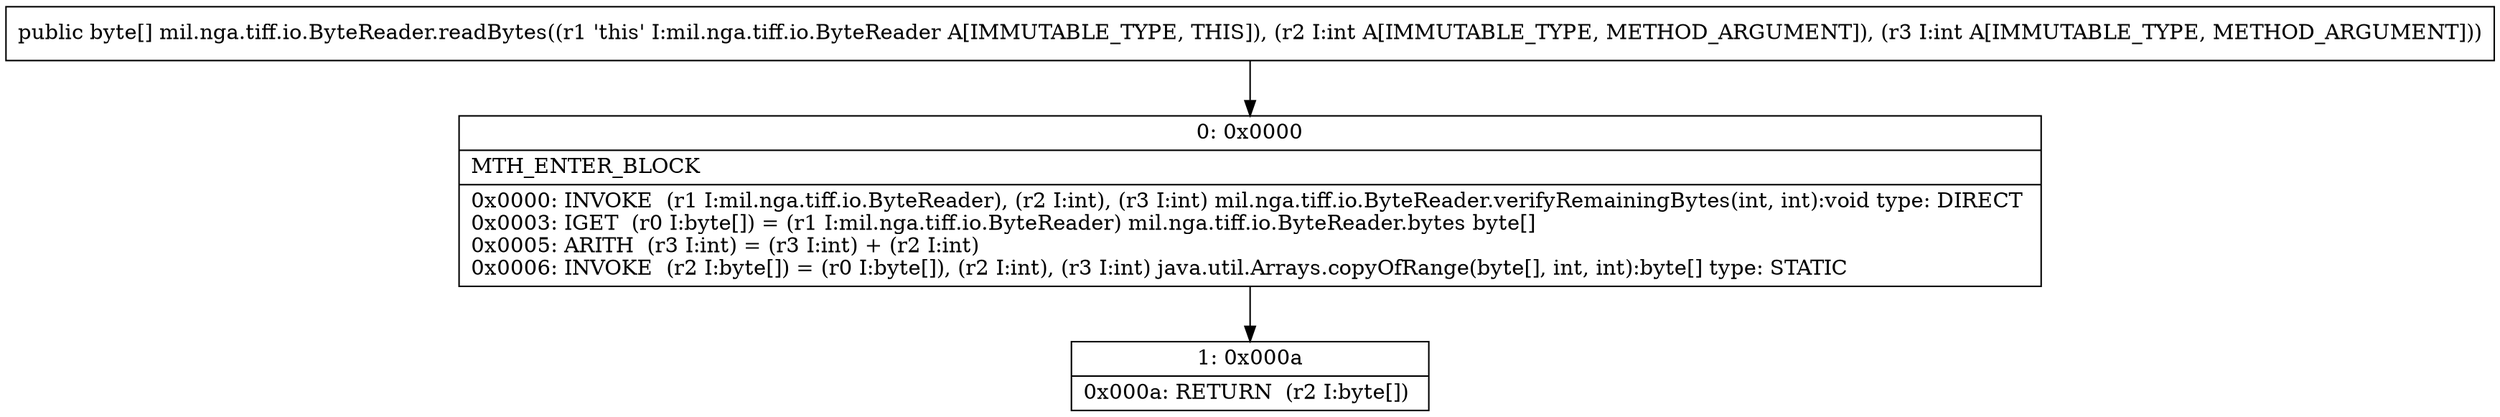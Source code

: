 digraph "CFG formil.nga.tiff.io.ByteReader.readBytes(II)[B" {
Node_0 [shape=record,label="{0\:\ 0x0000|MTH_ENTER_BLOCK\l|0x0000: INVOKE  (r1 I:mil.nga.tiff.io.ByteReader), (r2 I:int), (r3 I:int) mil.nga.tiff.io.ByteReader.verifyRemainingBytes(int, int):void type: DIRECT \l0x0003: IGET  (r0 I:byte[]) = (r1 I:mil.nga.tiff.io.ByteReader) mil.nga.tiff.io.ByteReader.bytes byte[] \l0x0005: ARITH  (r3 I:int) = (r3 I:int) + (r2 I:int) \l0x0006: INVOKE  (r2 I:byte[]) = (r0 I:byte[]), (r2 I:int), (r3 I:int) java.util.Arrays.copyOfRange(byte[], int, int):byte[] type: STATIC \l}"];
Node_1 [shape=record,label="{1\:\ 0x000a|0x000a: RETURN  (r2 I:byte[]) \l}"];
MethodNode[shape=record,label="{public byte[] mil.nga.tiff.io.ByteReader.readBytes((r1 'this' I:mil.nga.tiff.io.ByteReader A[IMMUTABLE_TYPE, THIS]), (r2 I:int A[IMMUTABLE_TYPE, METHOD_ARGUMENT]), (r3 I:int A[IMMUTABLE_TYPE, METHOD_ARGUMENT])) }"];
MethodNode -> Node_0;
Node_0 -> Node_1;
}

